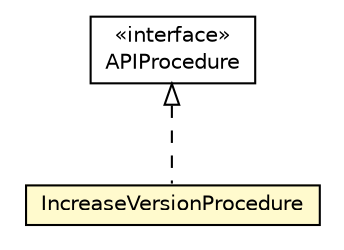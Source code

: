#!/usr/local/bin/dot
#
# Class diagram 
# Generated by UMLGraph version R5_6-24-gf6e263 (http://www.umlgraph.org/)
#

digraph G {
	edge [fontname="Helvetica",fontsize=10,labelfontname="Helvetica",labelfontsize=10];
	node [fontname="Helvetica",fontsize=10,shape=plaintext];
	nodesep=0.25;
	ranksep=0.5;
	// org.universAAL.support.directives.api.APIProcedure
	c4724391 [label=<<table title="org.universAAL.support.directives.api.APIProcedure" border="0" cellborder="1" cellspacing="0" cellpadding="2" port="p" href="../api/APIProcedure.html">
		<tr><td><table border="0" cellspacing="0" cellpadding="1">
<tr><td align="center" balign="center"> &#171;interface&#187; </td></tr>
<tr><td align="center" balign="center"> APIProcedure </td></tr>
		</table></td></tr>
		</table>>, URL="../api/APIProcedure.html", fontname="Helvetica", fontcolor="black", fontsize=10.0];
	// org.universAAL.support.directives.procedures.IncreaseVersionProcedure
	c4724407 [label=<<table title="org.universAAL.support.directives.procedures.IncreaseVersionProcedure" border="0" cellborder="1" cellspacing="0" cellpadding="2" port="p" bgcolor="lemonChiffon" href="./IncreaseVersionProcedure.html">
		<tr><td><table border="0" cellspacing="0" cellpadding="1">
<tr><td align="center" balign="center"> IncreaseVersionProcedure </td></tr>
		</table></td></tr>
		</table>>, URL="./IncreaseVersionProcedure.html", fontname="Helvetica", fontcolor="black", fontsize=10.0];
	//org.universAAL.support.directives.procedures.IncreaseVersionProcedure implements org.universAAL.support.directives.api.APIProcedure
	c4724391:p -> c4724407:p [dir=back,arrowtail=empty,style=dashed];
}

